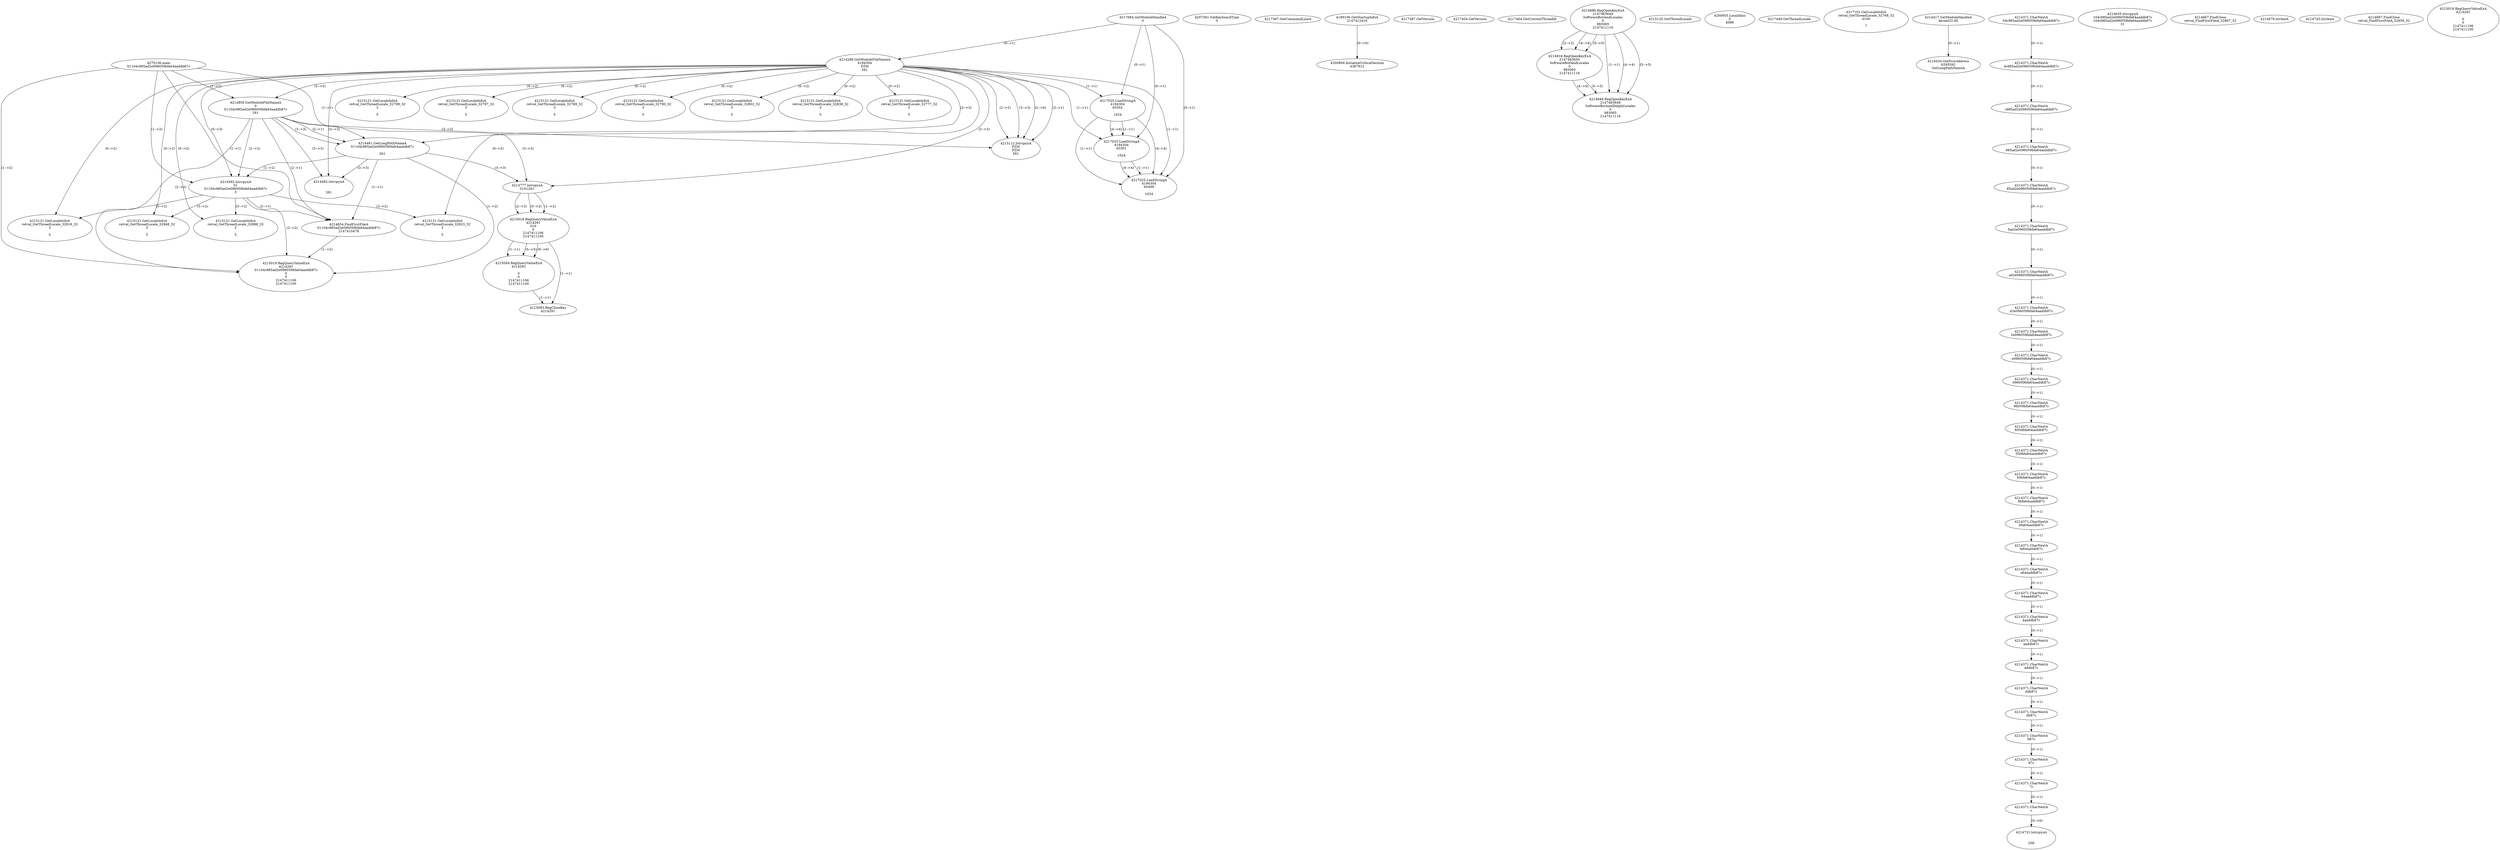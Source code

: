 // Global SCDG with merge call
digraph {
	0 [label="4270136.main
01104c985ad2e096059bfa64aaddb87c"]
	1 [label="4217684.GetModuleHandleA
0"]
	2 [label="4207361.GetKeyboardType
0"]
	3 [label="4217367.GetCommandLineA
"]
	4 [label="4199106.GetStartupInfoA
2147412416"]
	5 [label="4217387.GetVersion
"]
	6 [label="4217404.GetVersion
"]
	7 [label="4217464.GetCurrentThreadId
"]
	8 [label="4214286.GetModuleFileNameA
4194304
PZM
261"]
	1 -> 8 [label="(0-->1)"]
	9 [label="4214856.GetModuleFileNameA
0
01104c985ad2e096059bfa64aaddb87c
261"]
	0 -> 9 [label="(1-->2)"]
	8 -> 9 [label="(3-->3)"]
	10 [label="4214886.RegOpenKeyExA
2147483649
Software\Borland\Locales
0
983065
2147411116"]
	11 [label="4214916.RegOpenKeyExA
2147483650
Software\Borland\Locales
0
983065
2147411116"]
	10 -> 11 [label="(2-->2)"]
	10 -> 11 [label="(4-->4)"]
	10 -> 11 [label="(5-->5)"]
	12 [label="4214946.RegOpenKeyExA
2147483649
Software\Borland\Delphi\Locales
0
983065
2147411116"]
	10 -> 12 [label="(1-->1)"]
	10 -> 12 [label="(4-->4)"]
	11 -> 12 [label="(4-->4)"]
	10 -> 12 [label="(5-->5)"]
	11 -> 12 [label="(5-->5)"]
	13 [label="4215112.lstrcpynA
PZM
PZM
261"]
	8 -> 13 [label="(2-->1)"]
	8 -> 13 [label="(2-->2)"]
	8 -> 13 [label="(3-->3)"]
	9 -> 13 [label="(3-->3)"]
	8 -> 13 [label="(2-->0)"]
	14 [label="4215125.GetThreadLocale
"]
	15 [label="4215131.GetLocaleInfoA
retval_GetThreadLocale_32777_32
3

5"]
	8 -> 15 [label="(0-->2)"]
	16 [label="4217025.LoadStringA
4194304
65502

1024"]
	1 -> 16 [label="(0-->1)"]
	8 -> 16 [label="(1-->1)"]
	17 [label="4200894.InitializeCriticalSection
4367812"]
	4 -> 17 [label="(0-->0)"]
	18 [label="4200955.LocalAlloc
0
4088"]
	19 [label="4217449.GetThreadLocale
"]
	20 [label="4217102.GetLocaleInfoA
retval_GetThreadLocale_32768_32
4100

7"]
	21 [label="4214417.GetModuleHandleA
kernel32.dll"]
	22 [label="4214434.GetProcAddress
6295592
GetLongPathNameA"]
	21 -> 22 [label="(0-->1)"]
	23 [label="4214461.GetLongPathNameA
01104c985ad2e096059bfa64aaddb87c

261"]
	0 -> 23 [label="(1-->1)"]
	9 -> 23 [label="(2-->1)"]
	8 -> 23 [label="(3-->3)"]
	9 -> 23 [label="(3-->3)"]
	24 [label="4214582.lstrcpynA
01
01104c985ad2e096059bfa64aaddb87c
3"]
	0 -> 24 [label="(1-->2)"]
	9 -> 24 [label="(2-->2)"]
	23 -> 24 [label="(1-->2)"]
	8 -> 24 [label="(0-->3)"]
	25 [label="4214371.CharNextA
04c985ad2e096059bfa64aaddb87c"]
	26 [label="4214371.CharNextA
4c985ad2e096059bfa64aaddb87c"]
	25 -> 26 [label="(0-->1)"]
	27 [label="4214371.CharNextA
c985ad2e096059bfa64aaddb87c"]
	26 -> 27 [label="(0-->1)"]
	28 [label="4214371.CharNextA
985ad2e096059bfa64aaddb87c"]
	27 -> 28 [label="(0-->1)"]
	29 [label="4214371.CharNextA
85ad2e096059bfa64aaddb87c"]
	28 -> 29 [label="(0-->1)"]
	30 [label="4214371.CharNextA
5ad2e096059bfa64aaddb87c"]
	29 -> 30 [label="(0-->1)"]
	31 [label="4214371.CharNextA
ad2e096059bfa64aaddb87c"]
	30 -> 31 [label="(0-->1)"]
	32 [label="4214371.CharNextA
d2e096059bfa64aaddb87c"]
	31 -> 32 [label="(0-->1)"]
	33 [label="4214371.CharNextA
2e096059bfa64aaddb87c"]
	32 -> 33 [label="(0-->1)"]
	34 [label="4214371.CharNextA
e096059bfa64aaddb87c"]
	33 -> 34 [label="(0-->1)"]
	35 [label="4214371.CharNextA
096059bfa64aaddb87c"]
	34 -> 35 [label="(0-->1)"]
	36 [label="4214371.CharNextA
96059bfa64aaddb87c"]
	35 -> 36 [label="(0-->1)"]
	37 [label="4214371.CharNextA
6059bfa64aaddb87c"]
	36 -> 37 [label="(0-->1)"]
	38 [label="4214371.CharNextA
059bfa64aaddb87c"]
	37 -> 38 [label="(0-->1)"]
	39 [label="4214371.CharNextA
59bfa64aaddb87c"]
	38 -> 39 [label="(0-->1)"]
	40 [label="4214371.CharNextA
9bfa64aaddb87c"]
	39 -> 40 [label="(0-->1)"]
	41 [label="4214371.CharNextA
bfa64aaddb87c"]
	40 -> 41 [label="(0-->1)"]
	42 [label="4214371.CharNextA
fa64aaddb87c"]
	41 -> 42 [label="(0-->1)"]
	43 [label="4214371.CharNextA
a64aaddb87c"]
	42 -> 43 [label="(0-->1)"]
	44 [label="4214371.CharNextA
64aaddb87c"]
	43 -> 44 [label="(0-->1)"]
	45 [label="4214371.CharNextA
4aaddb87c"]
	44 -> 45 [label="(0-->1)"]
	46 [label="4214371.CharNextA
aaddb87c"]
	45 -> 46 [label="(0-->1)"]
	47 [label="4214371.CharNextA
addb87c"]
	46 -> 47 [label="(0-->1)"]
	48 [label="4214371.CharNextA
ddb87c"]
	47 -> 48 [label="(0-->1)"]
	49 [label="4214371.CharNextA
db87c"]
	48 -> 49 [label="(0-->1)"]
	50 [label="4214371.CharNextA
b87c"]
	49 -> 50 [label="(0-->1)"]
	51 [label="4214371.CharNextA
87c"]
	50 -> 51 [label="(0-->1)"]
	52 [label="4214371.CharNextA
7c"]
	51 -> 52 [label="(0-->1)"]
	53 [label="4214371.CharNextA
c"]
	52 -> 53 [label="(0-->1)"]
	54 [label="4214635.lstrcpynA
104c985ad2e096059bfa64aaddb87c
104c985ad2e096059bfa64aaddb87c
31"]
	55 [label="4214654.FindFirstFileA
01104c985ad2e096059bfa64aaddb87c
2147410478"]
	0 -> 55 [label="(1-->1)"]
	9 -> 55 [label="(2-->1)"]
	23 -> 55 [label="(1-->1)"]
	24 -> 55 [label="(2-->1)"]
	56 [label="4214667.FindClose
retval_FindFirstFileA_32867_32"]
	57 [label="4214679.lstrlenA
"]
	58 [label="4214731.lstrcpynA


258"]
	53 -> 58 [label="(0-->0)"]
	59 [label="4214743.lstrlenA
"]
	60 [label="4214777.lstrcpynA
01\
01\
261"]
	8 -> 60 [label="(3-->3)"]
	9 -> 60 [label="(3-->3)"]
	23 -> 60 [label="(3-->3)"]
	61 [label="4215019.RegQueryValueExA
4214291
01\
0
0
2147411106
2147411100"]
	60 -> 61 [label="(1-->2)"]
	60 -> 61 [label="(2-->2)"]
	60 -> 61 [label="(0-->2)"]
	62 [label="4215049.RegQueryValueExA
4214291

0
0
2147411106
2147411100"]
	61 -> 62 [label="(1-->1)"]
	61 -> 62 [label="(5-->5)"]
	61 -> 62 [label="(6-->6)"]
	63 [label="4215083.RegCloseKey
4214291"]
	61 -> 63 [label="(1-->1)"]
	62 -> 63 [label="(1-->1)"]
	64 [label="4215131.GetLocaleInfoA
retval_GetThreadLocale_32918_32
3

5"]
	8 -> 64 [label="(0-->2)"]
	24 -> 64 [label="(3-->2)"]
	65 [label="4215131.GetLocaleInfoA
retval_GetThreadLocale_32888_32
3

5"]
	8 -> 65 [label="(0-->2)"]
	24 -> 65 [label="(3-->2)"]
	66 [label="4214667.FindClose
retval_FindFirstFileA_32859_32"]
	67 [label="4215131.GetLocaleInfoA
retval_GetThreadLocale_32948_32
3

5"]
	8 -> 67 [label="(0-->2)"]
	24 -> 67 [label="(3-->2)"]
	68 [label="4215019.RegQueryValueExA
4214291
01104c985ad2e096059bfa64aaddb87c
0
0
2147411106
2147411100"]
	0 -> 68 [label="(1-->2)"]
	9 -> 68 [label="(2-->2)"]
	23 -> 68 [label="(1-->2)"]
	24 -> 68 [label="(2-->2)"]
	55 -> 68 [label="(1-->2)"]
	69 [label="4215131.GetLocaleInfoA
retval_GetThreadLocale_32923_32
3

5"]
	8 -> 69 [label="(0-->2)"]
	24 -> 69 [label="(3-->2)"]
	70 [label="4217025.LoadStringA
4194304
65501

1024"]
	1 -> 70 [label="(0-->1)"]
	8 -> 70 [label="(1-->1)"]
	16 -> 70 [label="(1-->1)"]
	16 -> 70 [label="(4-->4)"]
	71 [label="4214482.lstrcpynA


261"]
	8 -> 71 [label="(3-->3)"]
	9 -> 71 [label="(3-->3)"]
	23 -> 71 [label="(3-->3)"]
	72 [label="4215019.RegQueryValueExA
4214291

0
0
2147411106
2147411100"]
	73 [label="4215131.GetLocaleInfoA
retval_GetThreadLocale_32799_32
3

5"]
	8 -> 73 [label="(0-->2)"]
	74 [label="4215131.GetLocaleInfoA
retval_GetThreadLocale_32797_32
3

5"]
	8 -> 74 [label="(0-->2)"]
	75 [label="4215131.GetLocaleInfoA
retval_GetThreadLocale_32789_32
3

5"]
	8 -> 75 [label="(0-->2)"]
	76 [label="4217025.LoadStringA
4194304
65499

1024"]
	1 -> 76 [label="(0-->1)"]
	8 -> 76 [label="(1-->1)"]
	16 -> 76 [label="(1-->1)"]
	70 -> 76 [label="(1-->1)"]
	16 -> 76 [label="(4-->4)"]
	70 -> 76 [label="(4-->4)"]
	77 [label="4215131.GetLocaleInfoA
retval_GetThreadLocale_32790_32
3

5"]
	8 -> 77 [label="(0-->2)"]
	78 [label="4215131.GetLocaleInfoA
retval_GetThreadLocale_32802_32
3

5"]
	8 -> 78 [label="(0-->2)"]
	79 [label="4215131.GetLocaleInfoA
retval_GetThreadLocale_32838_32
3

5"]
	8 -> 79 [label="(0-->2)"]
}

